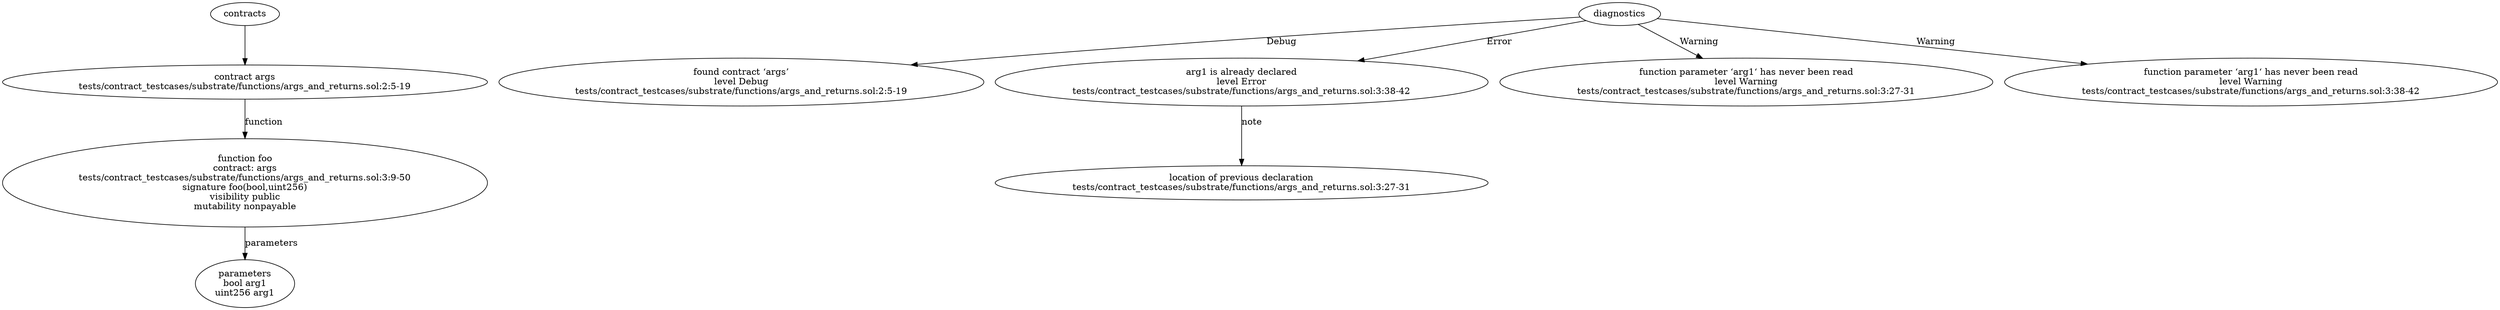 strict digraph "tests/contract_testcases/substrate/functions/args_and_returns.sol" {
	contract [label="contract args\ntests/contract_testcases/substrate/functions/args_and_returns.sol:2:5-19"]
	foo [label="function foo\ncontract: args\ntests/contract_testcases/substrate/functions/args_and_returns.sol:3:9-50\nsignature foo(bool,uint256)\nvisibility public\nmutability nonpayable"]
	parameters [label="parameters\nbool arg1\nuint256 arg1"]
	diagnostic [label="found contract ‘args’\nlevel Debug\ntests/contract_testcases/substrate/functions/args_and_returns.sol:2:5-19"]
	diagnostic_6 [label="arg1 is already declared\nlevel Error\ntests/contract_testcases/substrate/functions/args_and_returns.sol:3:38-42"]
	note [label="location of previous declaration\ntests/contract_testcases/substrate/functions/args_and_returns.sol:3:27-31"]
	diagnostic_8 [label="function parameter ‘arg1‘ has never been read\nlevel Warning\ntests/contract_testcases/substrate/functions/args_and_returns.sol:3:27-31"]
	diagnostic_9 [label="function parameter ‘arg1‘ has never been read\nlevel Warning\ntests/contract_testcases/substrate/functions/args_and_returns.sol:3:38-42"]
	contracts -> contract
	contract -> foo [label="function"]
	foo -> parameters [label="parameters"]
	diagnostics -> diagnostic [label="Debug"]
	diagnostics -> diagnostic_6 [label="Error"]
	diagnostic_6 -> note [label="note"]
	diagnostics -> diagnostic_8 [label="Warning"]
	diagnostics -> diagnostic_9 [label="Warning"]
}
